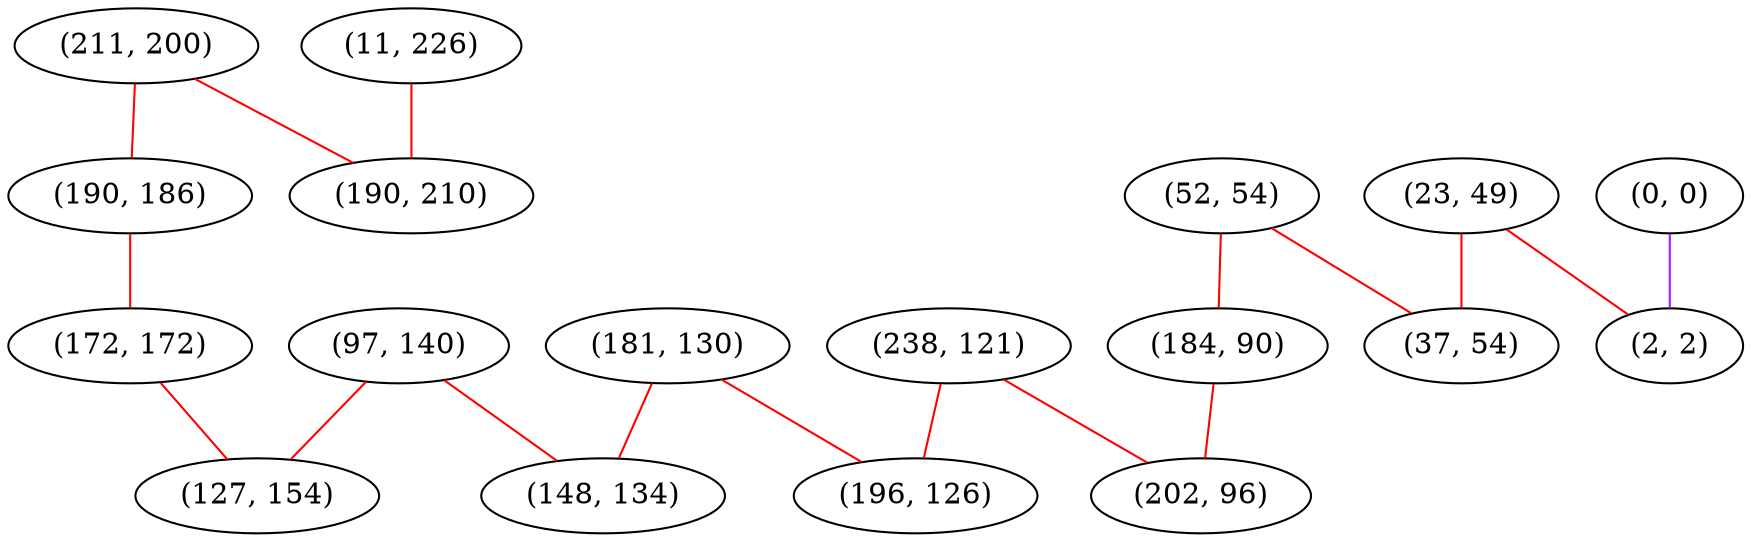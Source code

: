 graph "" {
"(211, 200)";
"(190, 186)";
"(52, 54)";
"(97, 140)";
"(23, 49)";
"(238, 121)";
"(172, 172)";
"(181, 130)";
"(184, 90)";
"(127, 154)";
"(0, 0)";
"(148, 134)";
"(2, 2)";
"(37, 54)";
"(202, 96)";
"(11, 226)";
"(190, 210)";
"(196, 126)";
"(211, 200)" -- "(190, 186)"  [color=red, key=0, weight=1];
"(211, 200)" -- "(190, 210)"  [color=red, key=0, weight=1];
"(190, 186)" -- "(172, 172)"  [color=red, key=0, weight=1];
"(52, 54)" -- "(37, 54)"  [color=red, key=0, weight=1];
"(52, 54)" -- "(184, 90)"  [color=red, key=0, weight=1];
"(97, 140)" -- "(148, 134)"  [color=red, key=0, weight=1];
"(97, 140)" -- "(127, 154)"  [color=red, key=0, weight=1];
"(23, 49)" -- "(37, 54)"  [color=red, key=0, weight=1];
"(23, 49)" -- "(2, 2)"  [color=red, key=0, weight=1];
"(238, 121)" -- "(202, 96)"  [color=red, key=0, weight=1];
"(238, 121)" -- "(196, 126)"  [color=red, key=0, weight=1];
"(172, 172)" -- "(127, 154)"  [color=red, key=0, weight=1];
"(181, 130)" -- "(196, 126)"  [color=red, key=0, weight=1];
"(181, 130)" -- "(148, 134)"  [color=red, key=0, weight=1];
"(184, 90)" -- "(202, 96)"  [color=red, key=0, weight=1];
"(0, 0)" -- "(2, 2)"  [color=purple, key=0, weight=4];
"(11, 226)" -- "(190, 210)"  [color=red, key=0, weight=1];
}
